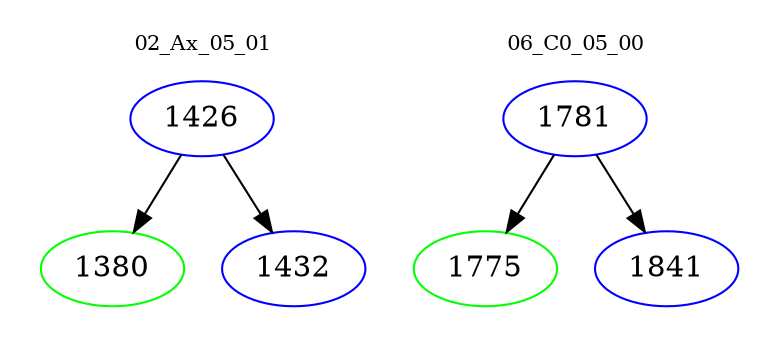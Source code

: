 digraph{
subgraph cluster_0 {
color = white
label = "02_Ax_05_01";
fontsize=10;
T0_1426 [label="1426", color="blue"]
T0_1426 -> T0_1380 [color="black"]
T0_1380 [label="1380", color="green"]
T0_1426 -> T0_1432 [color="black"]
T0_1432 [label="1432", color="blue"]
}
subgraph cluster_1 {
color = white
label = "06_C0_05_00";
fontsize=10;
T1_1781 [label="1781", color="blue"]
T1_1781 -> T1_1775 [color="black"]
T1_1775 [label="1775", color="green"]
T1_1781 -> T1_1841 [color="black"]
T1_1841 [label="1841", color="blue"]
}
}
